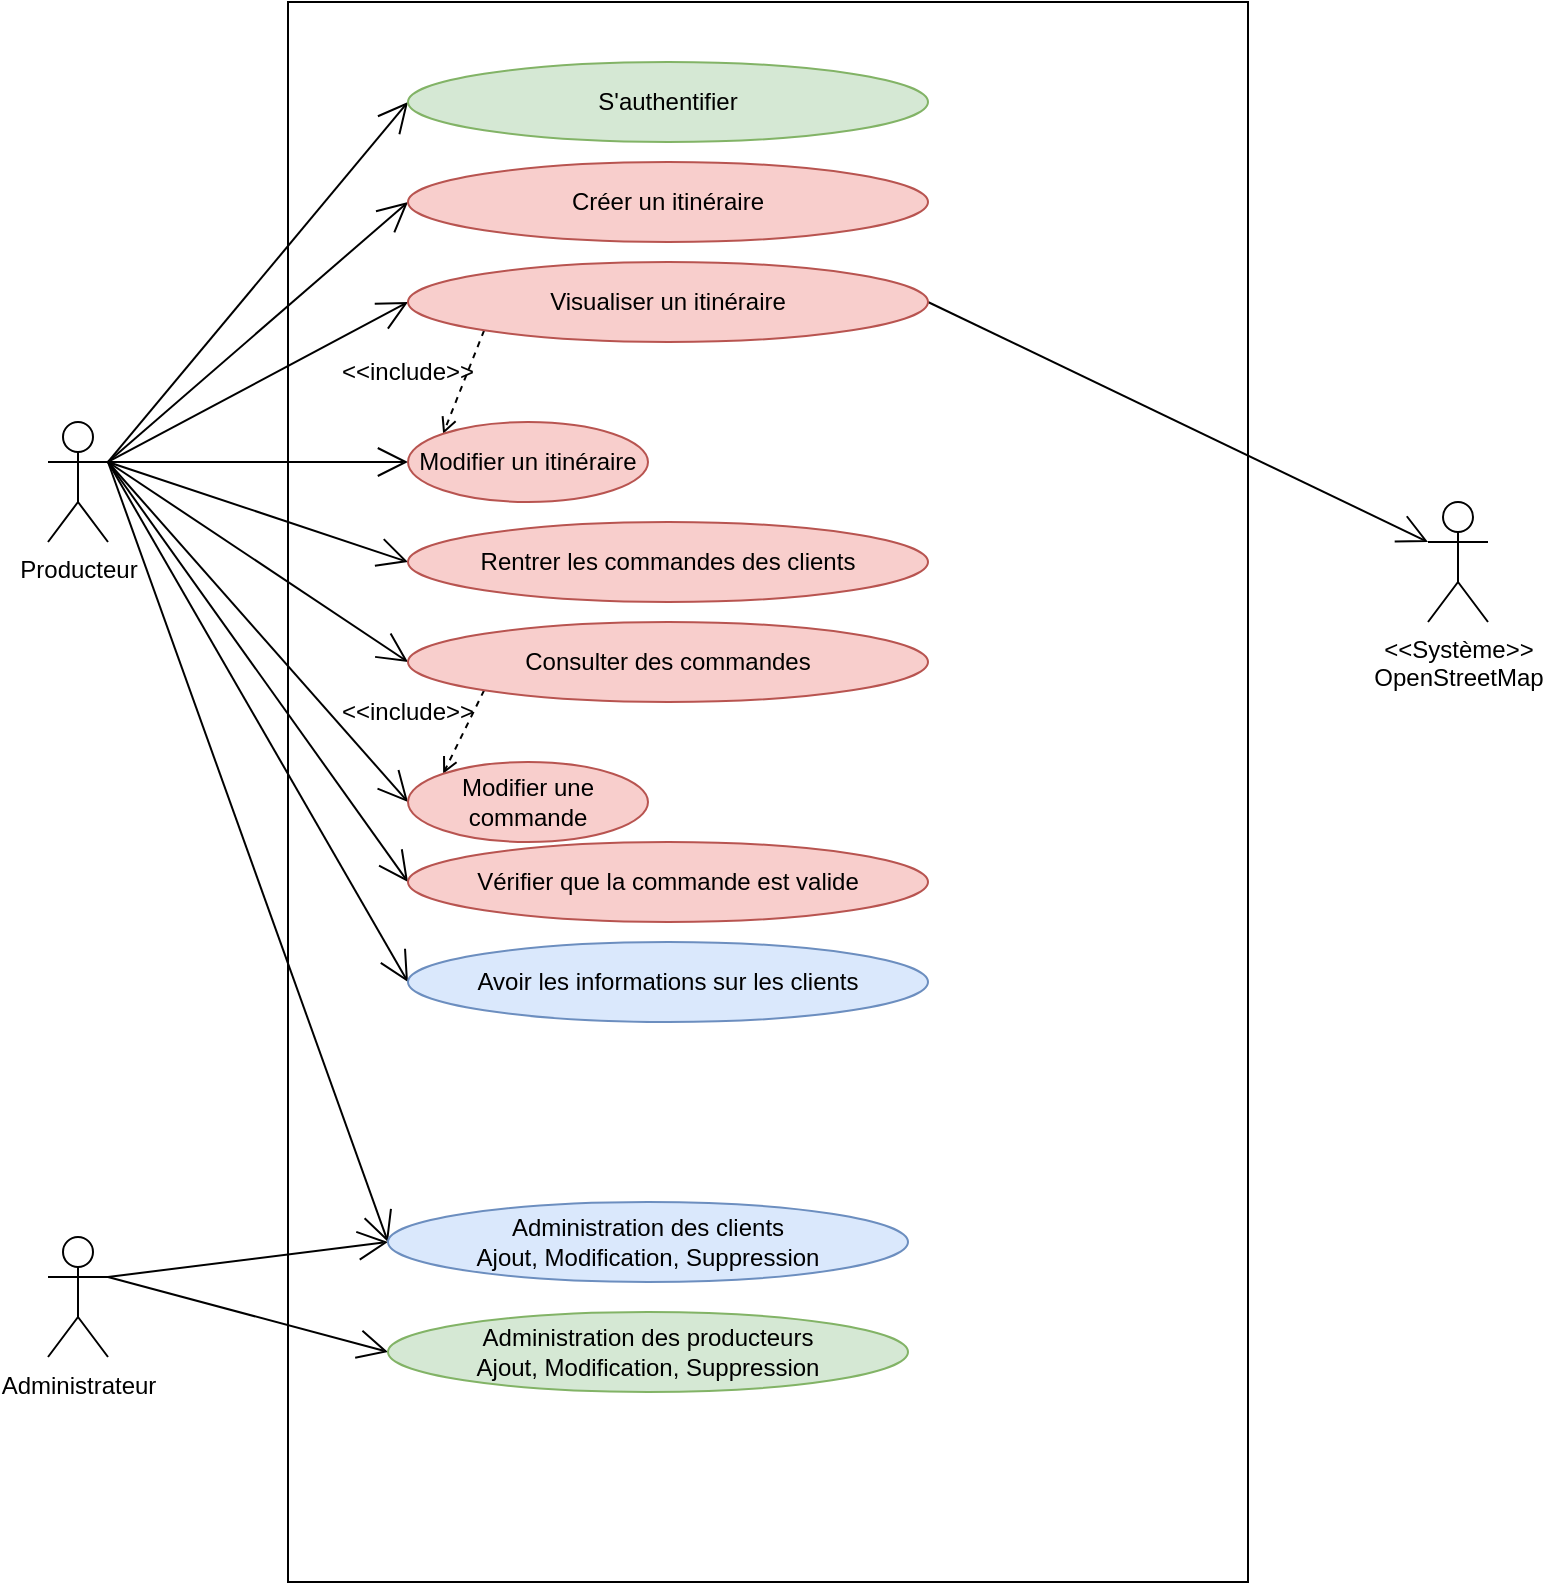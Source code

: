 <mxfile version="15.5.4" type="embed"><diagram id="-vgb92WjjS_-MJ9FYiEt" name="Page-1"><mxGraphModel dx="1101" dy="1904" grid="1" gridSize="10" guides="1" tooltips="1" connect="1" arrows="1" fold="1" page="1" pageScale="1" pageWidth="827" pageHeight="1169" math="0" shadow="0"><root><mxCell id="0"/><mxCell id="1" parent="0"/><mxCell id="OSePSIK68hOwo7QI4U12-21" value="" style="rounded=0;whiteSpace=wrap;html=1;" parent="1" vertex="1"><mxGeometry x="160" y="-40" width="480" height="790" as="geometry"/></mxCell><mxCell id="kz2ULfPdmGK-9Kz2NV-o-21" style="edgeStyle=none;rounded=0;orthogonalLoop=1;jettySize=auto;html=1;exitX=1;exitY=0.333;exitDx=0;exitDy=0;exitPerimeter=0;entryX=0;entryY=0.5;entryDx=0;entryDy=0;endArrow=open;endFill=0;startArrow=none;startFill=0;endSize=13;startSize=13;" parent="1" source="kz2ULfPdmGK-9Kz2NV-o-1" target="kz2ULfPdmGK-9Kz2NV-o-9" edge="1"><mxGeometry relative="1" as="geometry"/></mxCell><mxCell id="kz2ULfPdmGK-9Kz2NV-o-1" value="Producteur" style="shape=umlActor;verticalLabelPosition=bottom;verticalAlign=top;html=1;" parent="1" vertex="1"><mxGeometry x="40" y="170" width="30" height="60" as="geometry"/></mxCell><mxCell id="kz2ULfPdmGK-9Kz2NV-o-2" value="Administrateur" style="shape=umlActor;verticalLabelPosition=bottom;verticalAlign=top;html=1;" parent="1" vertex="1"><mxGeometry x="40" y="577.5" width="30" height="60" as="geometry"/></mxCell><mxCell id="kz2ULfPdmGK-9Kz2NV-o-6" value="&lt;div&gt;&amp;lt;&amp;lt;Système&amp;gt;&amp;gt;&lt;/div&gt;&lt;div&gt;OpenStreetMap&lt;br&gt;&lt;/div&gt;" style="shape=umlActor;verticalLabelPosition=bottom;verticalAlign=top;html=1;outlineConnect=0;" parent="1" vertex="1"><mxGeometry x="730" y="210" width="30" height="60" as="geometry"/></mxCell><mxCell id="kz2ULfPdmGK-9Kz2NV-o-19" style="rounded=0;orthogonalLoop=1;jettySize=auto;html=1;exitX=1;exitY=0.5;exitDx=0;exitDy=0;entryX=0;entryY=0.333;entryDx=0;entryDy=0;entryPerimeter=0;endArrow=open;endFill=0;endSize=13;" parent="1" source="kz2ULfPdmGK-9Kz2NV-o-7" target="kz2ULfPdmGK-9Kz2NV-o-6" edge="1"><mxGeometry relative="1" as="geometry"/></mxCell><mxCell id="kz2ULfPdmGK-9Kz2NV-o-20" style="edgeStyle=none;rounded=0;orthogonalLoop=1;jettySize=auto;html=1;exitX=0;exitY=0.5;exitDx=0;exitDy=0;entryX=1;entryY=0.333;entryDx=0;entryDy=0;entryPerimeter=0;endArrow=none;endFill=0;startArrow=open;startFill=0;endSize=13;startSize=13;" parent="1" source="kz2ULfPdmGK-9Kz2NV-o-7" target="kz2ULfPdmGK-9Kz2NV-o-1" edge="1"><mxGeometry relative="1" as="geometry"/></mxCell><mxCell id="OSePSIK68hOwo7QI4U12-8" style="edgeStyle=none;rounded=0;orthogonalLoop=1;jettySize=auto;html=1;exitX=0;exitY=1;exitDx=0;exitDy=0;entryX=0;entryY=0;entryDx=0;entryDy=0;endArrow=open;endFill=0;dashed=1;" parent="1" source="kz2ULfPdmGK-9Kz2NV-o-7" target="kz2ULfPdmGK-9Kz2NV-o-10" edge="1"><mxGeometry relative="1" as="geometry"/></mxCell><mxCell id="kz2ULfPdmGK-9Kz2NV-o-7" value="Visualiser un itinéraire" style="ellipse;whiteSpace=wrap;html=1;fillColor=#f8cecc;strokeColor=#b85450;" parent="1" vertex="1"><mxGeometry x="220" y="90" width="260" height="40" as="geometry"/></mxCell><mxCell id="kz2ULfPdmGK-9Kz2NV-o-9" value="Créer un itinéraire" style="ellipse;whiteSpace=wrap;html=1;fillColor=#f8cecc;strokeColor=#b85450;" parent="1" vertex="1"><mxGeometry x="220" y="40" width="260" height="40" as="geometry"/></mxCell><mxCell id="kz2ULfPdmGK-9Kz2NV-o-22" style="edgeStyle=none;rounded=0;orthogonalLoop=1;jettySize=auto;html=1;exitX=0;exitY=0.5;exitDx=0;exitDy=0;endArrow=none;endFill=0;startArrow=open;startFill=0;endSize=13;startSize=13;" parent="1" source="kz2ULfPdmGK-9Kz2NV-o-10" edge="1"><mxGeometry relative="1" as="geometry"><mxPoint x="70" y="190" as="targetPoint"/></mxGeometry></mxCell><mxCell id="kz2ULfPdmGK-9Kz2NV-o-10" value="Modifier un itinéraire" style="ellipse;whiteSpace=wrap;html=1;fillColor=#f8cecc;strokeColor=#b85450;" parent="1" vertex="1"><mxGeometry x="220" y="170" width="120" height="40" as="geometry"/></mxCell><mxCell id="kz2ULfPdmGK-9Kz2NV-o-23" style="edgeStyle=none;rounded=0;orthogonalLoop=1;jettySize=auto;html=1;exitX=0;exitY=0.5;exitDx=0;exitDy=0;entryX=1;entryY=0.333;entryDx=0;entryDy=0;entryPerimeter=0;endArrow=none;endFill=0;startArrow=open;startFill=0;endSize=13;startSize=13;" parent="1" source="kz2ULfPdmGK-9Kz2NV-o-11" target="kz2ULfPdmGK-9Kz2NV-o-1" edge="1"><mxGeometry relative="1" as="geometry"/></mxCell><mxCell id="kz2ULfPdmGK-9Kz2NV-o-11" value="Rentrer les commandes des clients" style="ellipse;whiteSpace=wrap;html=1;fillColor=#f8cecc;strokeColor=#b85450;" parent="1" vertex="1"><mxGeometry x="220" y="220" width="260" height="40" as="geometry"/></mxCell><mxCell id="kz2ULfPdmGK-9Kz2NV-o-24" style="edgeStyle=none;rounded=0;orthogonalLoop=1;jettySize=auto;html=1;exitX=0;exitY=0.5;exitDx=0;exitDy=0;entryX=1;entryY=0.333;entryDx=0;entryDy=0;entryPerimeter=0;endArrow=none;endFill=0;startArrow=open;startFill=0;endSize=13;startSize=13;" parent="1" source="kz2ULfPdmGK-9Kz2NV-o-12" target="kz2ULfPdmGK-9Kz2NV-o-1" edge="1"><mxGeometry relative="1" as="geometry"/></mxCell><mxCell id="OSePSIK68hOwo7QI4U12-20" style="edgeStyle=none;rounded=0;orthogonalLoop=1;jettySize=auto;html=1;exitX=0;exitY=1;exitDx=0;exitDy=0;entryX=0;entryY=0;entryDx=0;entryDy=0;endArrow=open;endFill=0;dashed=1;" parent="1" source="kz2ULfPdmGK-9Kz2NV-o-12" target="OSePSIK68hOwo7QI4U12-9" edge="1"><mxGeometry relative="1" as="geometry"/></mxCell><mxCell id="kz2ULfPdmGK-9Kz2NV-o-12" value="Consulter des commandes" style="ellipse;whiteSpace=wrap;html=1;fillColor=#f8cecc;strokeColor=#b85450;" parent="1" vertex="1"><mxGeometry x="220" y="270" width="260" height="40" as="geometry"/></mxCell><mxCell id="kz2ULfPdmGK-9Kz2NV-o-25" style="edgeStyle=none;rounded=0;orthogonalLoop=1;jettySize=auto;html=1;exitX=0;exitY=0.5;exitDx=0;exitDy=0;entryX=1;entryY=0.333;entryDx=0;entryDy=0;entryPerimeter=0;endArrow=none;endFill=0;startArrow=open;startFill=0;endSize=13;startSize=13;" parent="1" source="kz2ULfPdmGK-9Kz2NV-o-13" target="kz2ULfPdmGK-9Kz2NV-o-1" edge="1"><mxGeometry relative="1" as="geometry"/></mxCell><mxCell id="kz2ULfPdmGK-9Kz2NV-o-13" value="Avoir les informations sur les clients" style="ellipse;whiteSpace=wrap;html=1;fillColor=#dae8fc;strokeColor=#6c8ebf;" parent="1" vertex="1"><mxGeometry x="220" y="430" width="260" height="40" as="geometry"/></mxCell><mxCell id="kz2ULfPdmGK-9Kz2NV-o-26" style="edgeStyle=none;rounded=0;orthogonalLoop=1;jettySize=auto;html=1;exitX=0;exitY=0.5;exitDx=0;exitDy=0;entryX=1;entryY=0.333;entryDx=0;entryDy=0;entryPerimeter=0;endArrow=none;endFill=0;startArrow=open;startFill=0;endSize=13;startSize=13;" parent="1" source="kz2ULfPdmGK-9Kz2NV-o-14" target="kz2ULfPdmGK-9Kz2NV-o-2" edge="1"><mxGeometry relative="1" as="geometry"/></mxCell><mxCell id="81VY2I0V7HuC0ZLJOkPZ-1" style="rounded=0;orthogonalLoop=1;jettySize=auto;html=1;exitX=0;exitY=0.5;exitDx=0;exitDy=0;endArrow=none;endFill=0;startArrow=open;startFill=0;endSize=13;startSize=13;" parent="1" source="kz2ULfPdmGK-9Kz2NV-o-14" edge="1"><mxGeometry relative="1" as="geometry"><mxPoint x="70" y="190" as="targetPoint"/></mxGeometry></mxCell><mxCell id="kz2ULfPdmGK-9Kz2NV-o-14" value="&lt;div&gt;Administration des clients&lt;/div&gt;&lt;div&gt;Ajout, Modification, Suppression&lt;br&gt;&lt;/div&gt;" style="ellipse;whiteSpace=wrap;html=1;fillColor=#dae8fc;strokeColor=#6c8ebf;" parent="1" vertex="1"><mxGeometry x="210" y="560" width="260" height="40" as="geometry"/></mxCell><mxCell id="kz2ULfPdmGK-9Kz2NV-o-27" style="edgeStyle=none;rounded=0;orthogonalLoop=1;jettySize=auto;html=1;exitX=0;exitY=0.5;exitDx=0;exitDy=0;entryX=1;entryY=0.333;entryDx=0;entryDy=0;entryPerimeter=0;endArrow=none;endFill=0;startArrow=open;startFill=0;endSize=13;startSize=13;" parent="1" source="kz2ULfPdmGK-9Kz2NV-o-15" target="kz2ULfPdmGK-9Kz2NV-o-2" edge="1"><mxGeometry relative="1" as="geometry"/></mxCell><mxCell id="kz2ULfPdmGK-9Kz2NV-o-15" value="&lt;div&gt;Administration des producteurs&lt;/div&gt;Ajout, Modification, Suppression" style="ellipse;whiteSpace=wrap;html=1;fillColor=#d5e8d4;strokeColor=#82b366;" parent="1" vertex="1"><mxGeometry x="210" y="615" width="260" height="40" as="geometry"/></mxCell><mxCell id="OSePSIK68hOwo7QI4U12-4" style="edgeStyle=none;rounded=0;orthogonalLoop=1;jettySize=auto;html=1;exitX=0;exitY=0.5;exitDx=0;exitDy=0;entryX=1;entryY=0.333;entryDx=0;entryDy=0;entryPerimeter=0;endArrow=none;endFill=0;startArrow=open;startFill=0;endSize=13;startSize=13;" parent="1" source="OSePSIK68hOwo7QI4U12-2" target="kz2ULfPdmGK-9Kz2NV-o-1" edge="1"><mxGeometry relative="1" as="geometry"/></mxCell><mxCell id="OSePSIK68hOwo7QI4U12-2" value="S'authentifier" style="ellipse;whiteSpace=wrap;html=1;fillColor=#d5e8d4;strokeColor=#82b366;" parent="1" vertex="1"><mxGeometry x="220" y="-10" width="260" height="40" as="geometry"/></mxCell><mxCell id="OSePSIK68hOwo7QI4U12-10" style="edgeStyle=none;rounded=0;orthogonalLoop=1;jettySize=auto;html=1;exitX=0;exitY=0.5;exitDx=0;exitDy=0;endArrow=none;endFill=0;startArrow=open;startFill=0;endSize=13;startSize=13;" parent="1" source="OSePSIK68hOwo7QI4U12-9" edge="1"><mxGeometry relative="1" as="geometry"><mxPoint x="70" y="190" as="targetPoint"/></mxGeometry></mxCell><mxCell id="OSePSIK68hOwo7QI4U12-9" value="Modifier une commande" style="ellipse;whiteSpace=wrap;html=1;fillColor=#f8cecc;strokeColor=#b85450;" parent="1" vertex="1"><mxGeometry x="220" y="340" width="120" height="40" as="geometry"/></mxCell><mxCell id="OSePSIK68hOwo7QI4U12-12" value="&amp;lt;&amp;lt;include&amp;gt;&amp;gt;" style="text;html=1;strokeColor=none;fillColor=none;align=center;verticalAlign=middle;whiteSpace=wrap;rounded=0;" parent="1" vertex="1"><mxGeometry x="190" y="300" width="60" height="30" as="geometry"/></mxCell><mxCell id="OSePSIK68hOwo7QI4U12-13" value="&amp;lt;&amp;lt;include&amp;gt;&amp;gt;" style="text;html=1;strokeColor=none;fillColor=none;align=center;verticalAlign=middle;whiteSpace=wrap;rounded=0;" parent="1" vertex="1"><mxGeometry x="190" y="130" width="60" height="30" as="geometry"/></mxCell><mxCell id="OSePSIK68hOwo7QI4U12-19" style="edgeStyle=none;rounded=0;orthogonalLoop=1;jettySize=auto;html=1;exitX=0;exitY=0.5;exitDx=0;exitDy=0;endArrow=none;endFill=0;startArrow=open;startFill=0;endSize=13;startSize=13;" parent="1" source="OSePSIK68hOwo7QI4U12-18" edge="1"><mxGeometry relative="1" as="geometry"><mxPoint x="70" y="190" as="targetPoint"/></mxGeometry></mxCell><mxCell id="OSePSIK68hOwo7QI4U12-18" value="Vérifier que la commande est valide" style="ellipse;whiteSpace=wrap;html=1;fillColor=#f8cecc;strokeColor=#b85450;" parent="1" vertex="1"><mxGeometry x="220" y="380" width="260" height="40" as="geometry"/></mxCell></root></mxGraphModel></diagram></mxfile>